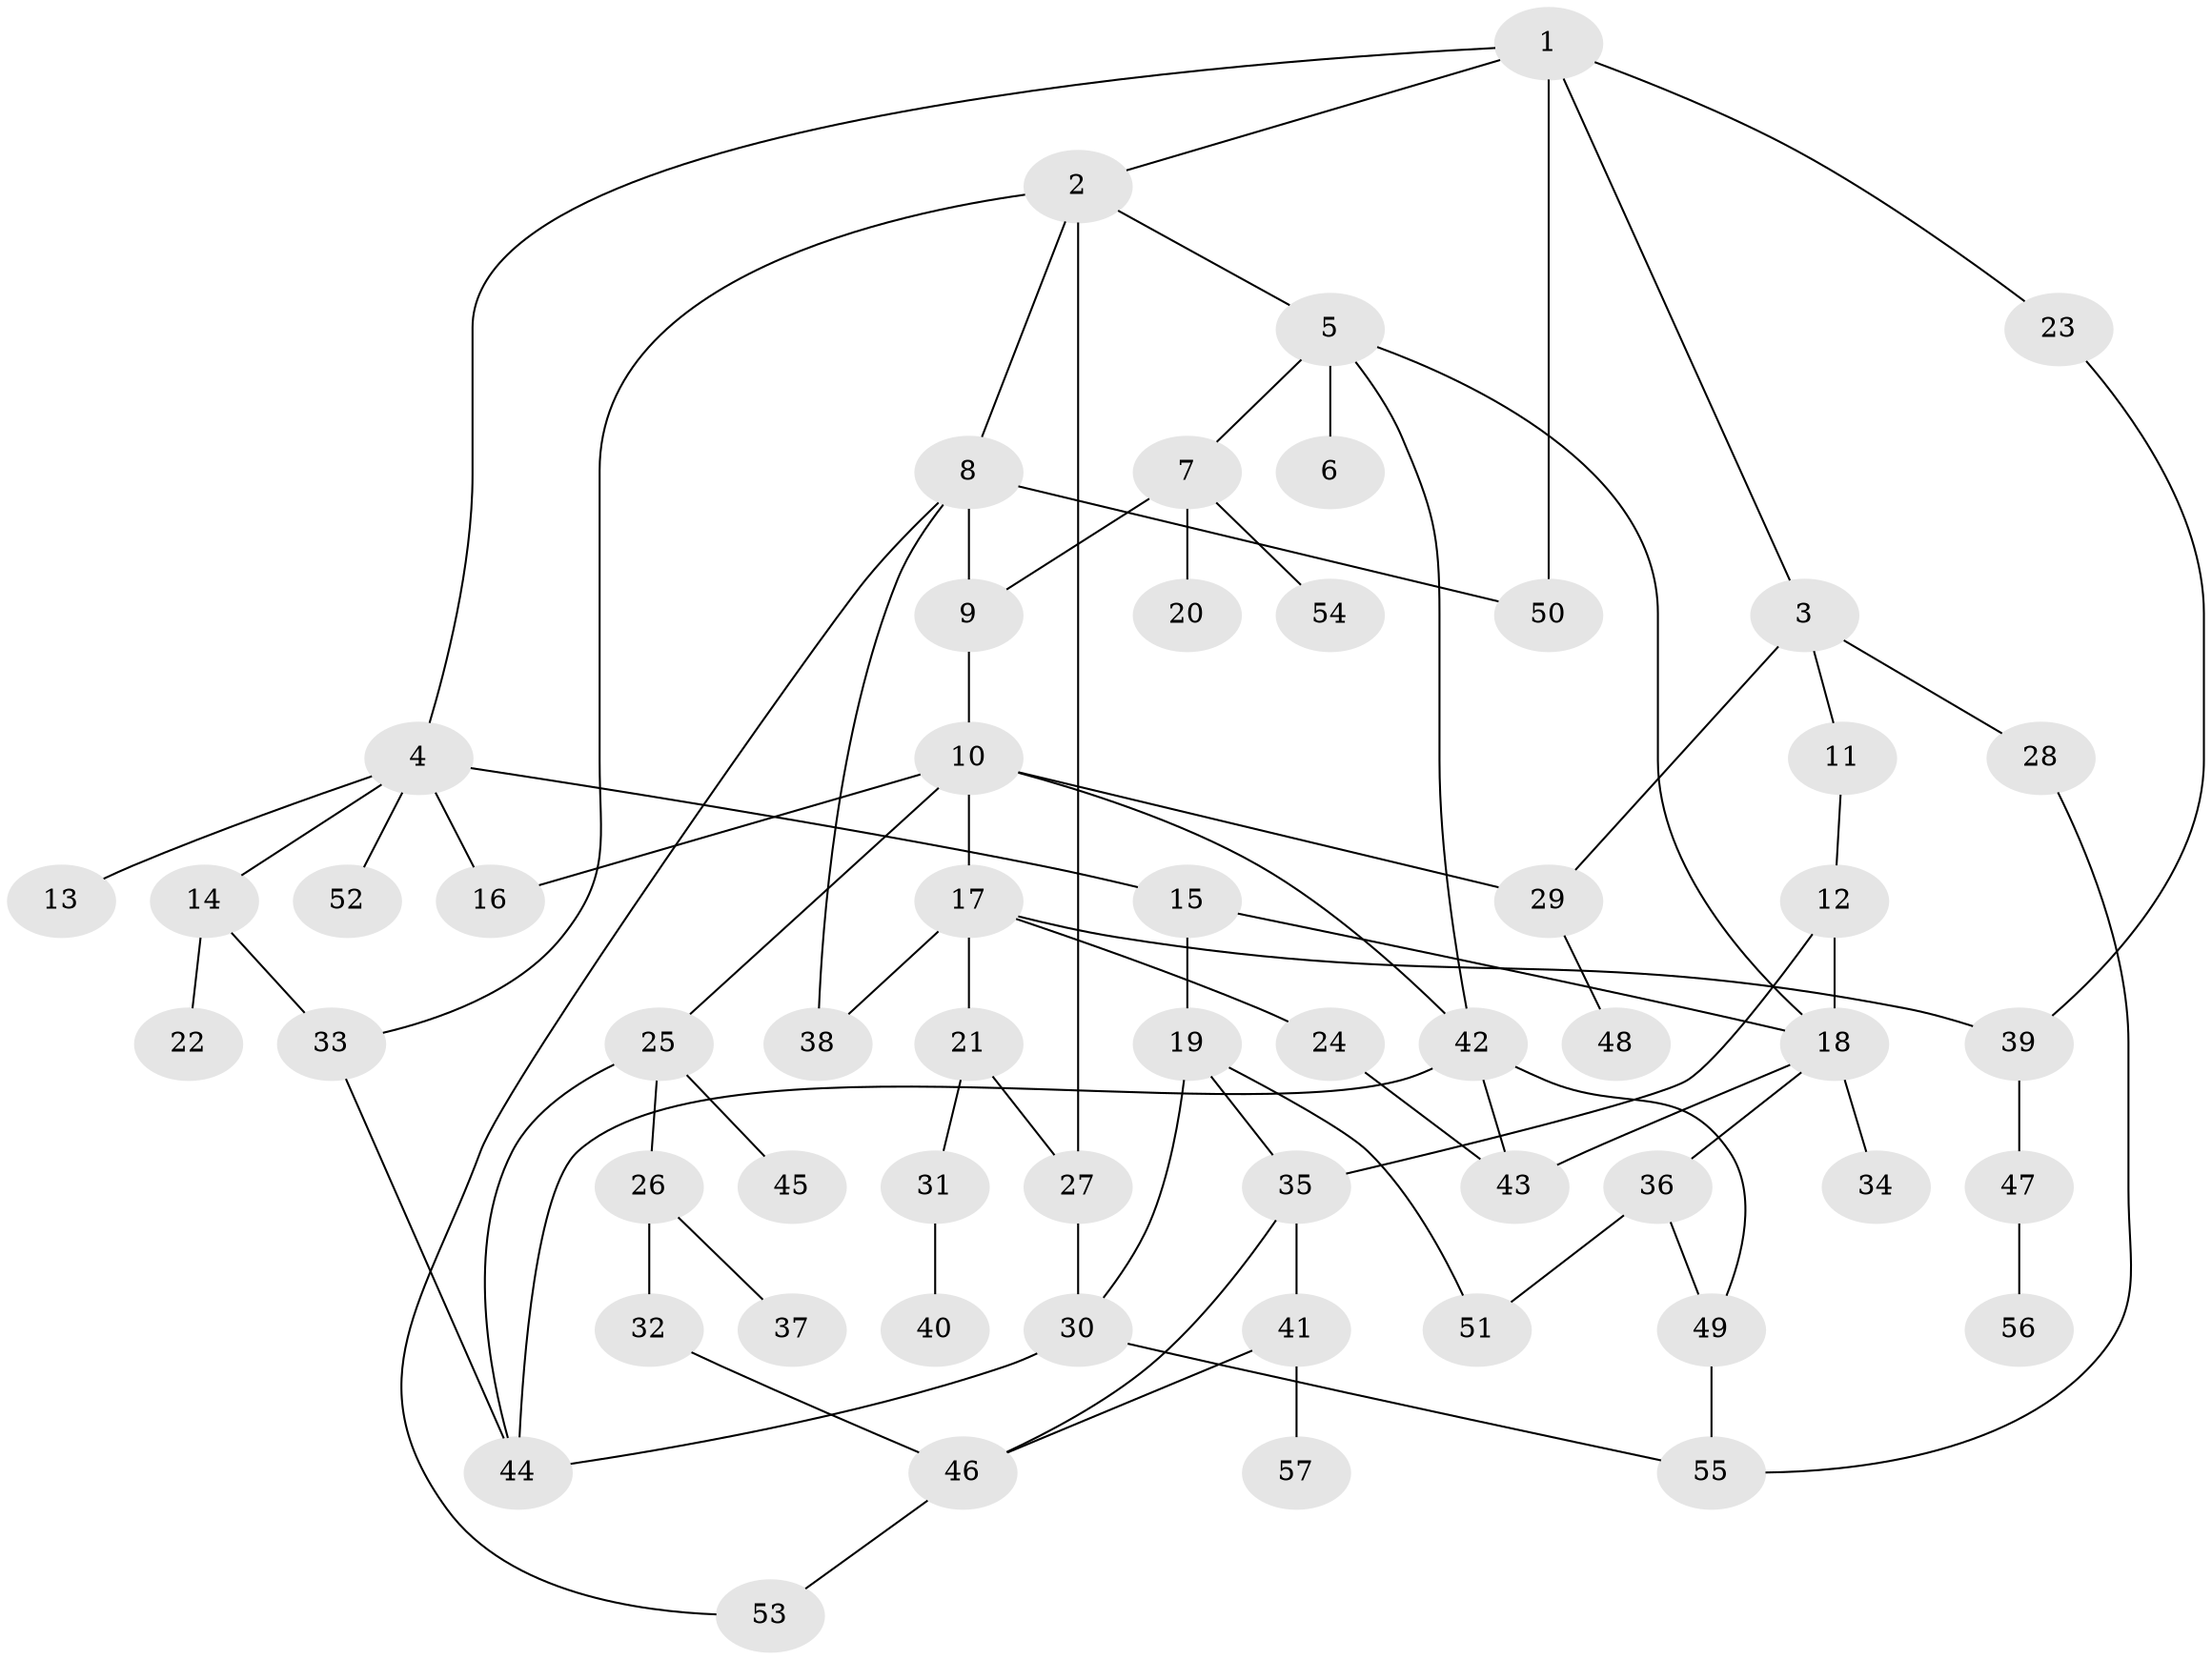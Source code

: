 // coarse degree distribution, {5: 0.11428571428571428, 6: 0.11428571428571428, 4: 0.14285714285714285, 3: 0.14285714285714285, 8: 0.02857142857142857, 2: 0.2571428571428571, 7: 0.02857142857142857, 1: 0.17142857142857143}
// Generated by graph-tools (version 1.1) at 2025/41/03/06/25 10:41:29]
// undirected, 57 vertices, 81 edges
graph export_dot {
graph [start="1"]
  node [color=gray90,style=filled];
  1;
  2;
  3;
  4;
  5;
  6;
  7;
  8;
  9;
  10;
  11;
  12;
  13;
  14;
  15;
  16;
  17;
  18;
  19;
  20;
  21;
  22;
  23;
  24;
  25;
  26;
  27;
  28;
  29;
  30;
  31;
  32;
  33;
  34;
  35;
  36;
  37;
  38;
  39;
  40;
  41;
  42;
  43;
  44;
  45;
  46;
  47;
  48;
  49;
  50;
  51;
  52;
  53;
  54;
  55;
  56;
  57;
  1 -- 2;
  1 -- 3;
  1 -- 4;
  1 -- 23;
  1 -- 50;
  2 -- 5;
  2 -- 8;
  2 -- 27;
  2 -- 33;
  3 -- 11;
  3 -- 28;
  3 -- 29;
  4 -- 13;
  4 -- 14;
  4 -- 15;
  4 -- 16;
  4 -- 52;
  5 -- 6;
  5 -- 7;
  5 -- 42;
  5 -- 18;
  7 -- 20;
  7 -- 54;
  7 -- 9;
  8 -- 9;
  8 -- 38;
  8 -- 50;
  8 -- 53;
  9 -- 10;
  10 -- 17;
  10 -- 25;
  10 -- 29;
  10 -- 16;
  10 -- 42;
  11 -- 12;
  12 -- 18;
  12 -- 35;
  14 -- 22;
  14 -- 33;
  15 -- 18;
  15 -- 19;
  17 -- 21;
  17 -- 24;
  17 -- 39;
  17 -- 38;
  18 -- 34;
  18 -- 36;
  18 -- 43;
  19 -- 35;
  19 -- 51;
  19 -- 30;
  21 -- 31;
  21 -- 27;
  23 -- 39;
  24 -- 43;
  25 -- 26;
  25 -- 45;
  25 -- 44;
  26 -- 32;
  26 -- 37;
  27 -- 30;
  28 -- 55;
  29 -- 48;
  30 -- 44;
  30 -- 55;
  31 -- 40;
  32 -- 46;
  33 -- 44;
  35 -- 41;
  35 -- 46;
  36 -- 49;
  36 -- 51;
  39 -- 47;
  41 -- 57;
  41 -- 46;
  42 -- 49;
  42 -- 44;
  42 -- 43;
  46 -- 53;
  47 -- 56;
  49 -- 55;
}
